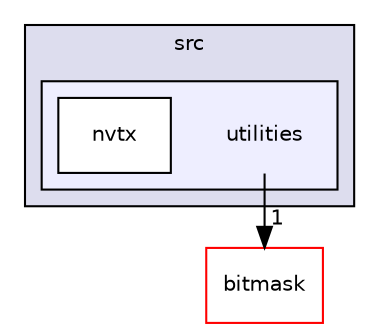 digraph "utilities" {
  compound=true
  node [ fontsize="10", fontname="Helvetica"];
  edge [ labelfontsize="10", labelfontname="Helvetica"];
  subgraph clusterdir_68267d1309a1af8e8297ef4c3efbcdba {
    graph [ bgcolor="#ddddee", pencolor="black", label="src" fontname="Helvetica", fontsize="10", URL="dir_68267d1309a1af8e8297ef4c3efbcdba.html"]
  subgraph clusterdir_7b5d38f1875f1b693f62ca6a108a1129 {
    graph [ bgcolor="#eeeeff", pencolor="black", label="" URL="dir_7b5d38f1875f1b693f62ca6a108a1129.html"];
    dir_7b5d38f1875f1b693f62ca6a108a1129 [shape=plaintext label="utilities"];
    dir_8e5eaa3c6c334094a05ac324ba52dd2c [shape=box label="nvtx" color="black" fillcolor="white" style="filled" URL="dir_8e5eaa3c6c334094a05ac324ba52dd2c.html"];
  }
  }
  dir_8af788da82510e5633fff7e15680126e [shape=box label="bitmask" fillcolor="white" style="filled" color="red" URL="dir_8af788da82510e5633fff7e15680126e.html"];
  dir_7b5d38f1875f1b693f62ca6a108a1129->dir_8af788da82510e5633fff7e15680126e [headlabel="1", labeldistance=1.5 headhref="dir_000009_000007.html"];
}
